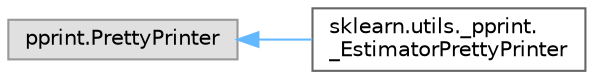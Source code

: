 digraph "Graphical Class Hierarchy"
{
 // LATEX_PDF_SIZE
  bgcolor="transparent";
  edge [fontname=Helvetica,fontsize=10,labelfontname=Helvetica,labelfontsize=10];
  node [fontname=Helvetica,fontsize=10,shape=box,height=0.2,width=0.4];
  rankdir="LR";
  Node0 [id="Node000000",label="pprint.PrettyPrinter",height=0.2,width=0.4,color="grey60", fillcolor="#E0E0E0", style="filled",tooltip=" "];
  Node0 -> Node1 [id="edge4939_Node000000_Node000001",dir="back",color="steelblue1",style="solid",tooltip=" "];
  Node1 [id="Node000001",label="sklearn.utils._pprint.\l_EstimatorPrettyPrinter",height=0.2,width=0.4,color="grey40", fillcolor="white", style="filled",URL="$dc/deb/classsklearn_1_1utils_1_1__pprint_1_1__EstimatorPrettyPrinter.html",tooltip=" "];
}
